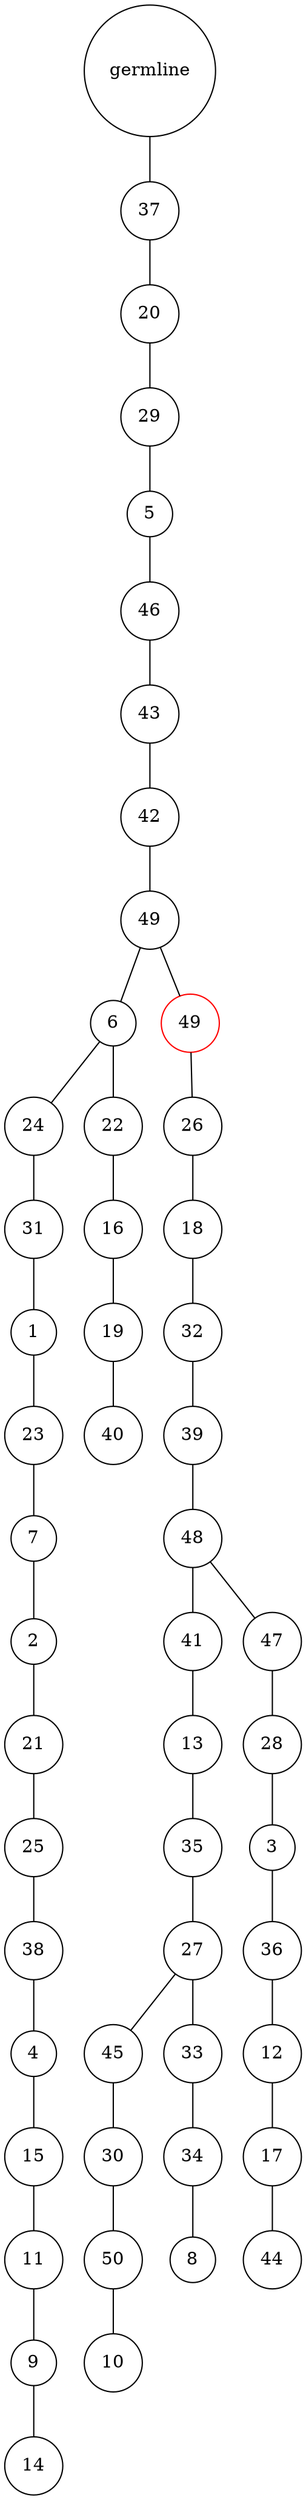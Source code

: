 graph {
	rankdir=UD;
	splines=line;
	node [shape=circle]
	"0x7f7db9c146a0" [label="germline"];
	"0x7f7db9c146d0" [label="37"];
	"0x7f7db9c146a0" -- "0x7f7db9c146d0" ;
	"0x7f7db9c14700" [label="20"];
	"0x7f7db9c146d0" -- "0x7f7db9c14700" ;
	"0x7f7db9c14730" [label="29"];
	"0x7f7db9c14700" -- "0x7f7db9c14730" ;
	"0x7f7db9c14760" [label="5"];
	"0x7f7db9c14730" -- "0x7f7db9c14760" ;
	"0x7f7db9c14790" [label="46"];
	"0x7f7db9c14760" -- "0x7f7db9c14790" ;
	"0x7f7db9c147c0" [label="43"];
	"0x7f7db9c14790" -- "0x7f7db9c147c0" ;
	"0x7f7db9c147f0" [label="42"];
	"0x7f7db9c147c0" -- "0x7f7db9c147f0" ;
	"0x7f7db9c14820" [label="49"];
	"0x7f7db9c147f0" -- "0x7f7db9c14820" ;
	"0x7f7db9c14850" [label="6"];
	"0x7f7db9c14820" -- "0x7f7db9c14850" ;
	"0x7f7db9c14880" [label="24"];
	"0x7f7db9c14850" -- "0x7f7db9c14880" ;
	"0x7f7db9c148b0" [label="31"];
	"0x7f7db9c14880" -- "0x7f7db9c148b0" ;
	"0x7f7db9c148e0" [label="1"];
	"0x7f7db9c148b0" -- "0x7f7db9c148e0" ;
	"0x7f7db9c14910" [label="23"];
	"0x7f7db9c148e0" -- "0x7f7db9c14910" ;
	"0x7f7db9c14940" [label="7"];
	"0x7f7db9c14910" -- "0x7f7db9c14940" ;
	"0x7f7db9c14970" [label="2"];
	"0x7f7db9c14940" -- "0x7f7db9c14970" ;
	"0x7f7db9c149a0" [label="21"];
	"0x7f7db9c14970" -- "0x7f7db9c149a0" ;
	"0x7f7db9c149d0" [label="25"];
	"0x7f7db9c149a0" -- "0x7f7db9c149d0" ;
	"0x7f7db9c14a00" [label="38"];
	"0x7f7db9c149d0" -- "0x7f7db9c14a00" ;
	"0x7f7db9c14a30" [label="4"];
	"0x7f7db9c14a00" -- "0x7f7db9c14a30" ;
	"0x7f7db9c14a60" [label="15"];
	"0x7f7db9c14a30" -- "0x7f7db9c14a60" ;
	"0x7f7db9c14a90" [label="11"];
	"0x7f7db9c14a60" -- "0x7f7db9c14a90" ;
	"0x7f7db9c14ac0" [label="9"];
	"0x7f7db9c14a90" -- "0x7f7db9c14ac0" ;
	"0x7f7db9c14af0" [label="14"];
	"0x7f7db9c14ac0" -- "0x7f7db9c14af0" ;
	"0x7f7db9c14b20" [label="22"];
	"0x7f7db9c14850" -- "0x7f7db9c14b20" ;
	"0x7f7db9c14b50" [label="16"];
	"0x7f7db9c14b20" -- "0x7f7db9c14b50" ;
	"0x7f7db9c14b80" [label="19"];
	"0x7f7db9c14b50" -- "0x7f7db9c14b80" ;
	"0x7f7db9c14bb0" [label="40"];
	"0x7f7db9c14b80" -- "0x7f7db9c14bb0" ;
	"0x7f7db9c14be0" [label="49",color="red"];
	"0x7f7db9c14820" -- "0x7f7db9c14be0" ;
	"0x7f7db9c14c10" [label="26"];
	"0x7f7db9c14be0" -- "0x7f7db9c14c10" ;
	"0x7f7db9c14c40" [label="18"];
	"0x7f7db9c14c10" -- "0x7f7db9c14c40" ;
	"0x7f7db9c14c70" [label="32"];
	"0x7f7db9c14c40" -- "0x7f7db9c14c70" ;
	"0x7f7db9c14ca0" [label="39"];
	"0x7f7db9c14c70" -- "0x7f7db9c14ca0" ;
	"0x7f7db9c14cd0" [label="48"];
	"0x7f7db9c14ca0" -- "0x7f7db9c14cd0" ;
	"0x7f7db9c14d00" [label="41"];
	"0x7f7db9c14cd0" -- "0x7f7db9c14d00" ;
	"0x7f7db9c14d30" [label="13"];
	"0x7f7db9c14d00" -- "0x7f7db9c14d30" ;
	"0x7f7db9c14d60" [label="35"];
	"0x7f7db9c14d30" -- "0x7f7db9c14d60" ;
	"0x7f7db9c14d90" [label="27"];
	"0x7f7db9c14d60" -- "0x7f7db9c14d90" ;
	"0x7f7db9c14dc0" [label="45"];
	"0x7f7db9c14d90" -- "0x7f7db9c14dc0" ;
	"0x7f7db9c14df0" [label="30"];
	"0x7f7db9c14dc0" -- "0x7f7db9c14df0" ;
	"0x7f7db9c14e20" [label="50"];
	"0x7f7db9c14df0" -- "0x7f7db9c14e20" ;
	"0x7f7db9c14e50" [label="10"];
	"0x7f7db9c14e20" -- "0x7f7db9c14e50" ;
	"0x7f7db9c14e80" [label="33"];
	"0x7f7db9c14d90" -- "0x7f7db9c14e80" ;
	"0x7f7db9c14eb0" [label="34"];
	"0x7f7db9c14e80" -- "0x7f7db9c14eb0" ;
	"0x7f7db9c14ee0" [label="8"];
	"0x7f7db9c14eb0" -- "0x7f7db9c14ee0" ;
	"0x7f7db9c14f10" [label="47"];
	"0x7f7db9c14cd0" -- "0x7f7db9c14f10" ;
	"0x7f7db9c14f40" [label="28"];
	"0x7f7db9c14f10" -- "0x7f7db9c14f40" ;
	"0x7f7db9c14f70" [label="3"];
	"0x7f7db9c14f40" -- "0x7f7db9c14f70" ;
	"0x7f7db9c14fa0" [label="36"];
	"0x7f7db9c14f70" -- "0x7f7db9c14fa0" ;
	"0x7f7db9c14fd0" [label="12"];
	"0x7f7db9c14fa0" -- "0x7f7db9c14fd0" ;
	"0x7f7db9c1a040" [label="17"];
	"0x7f7db9c14fd0" -- "0x7f7db9c1a040" ;
	"0x7f7db9c1a070" [label="44"];
	"0x7f7db9c1a040" -- "0x7f7db9c1a070" ;
}
